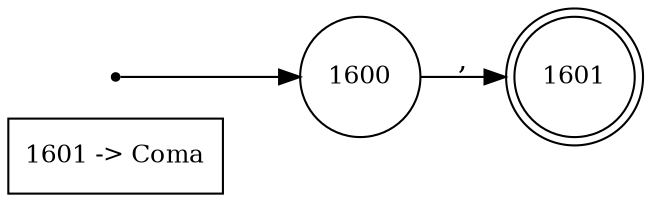 digraph finite_state_machine {
	rankdir=LR;
	size="8,5"

	node [shape = rectangle, label="1601 -> Coma", fontsize=12] token1601;

	node [shape = circle, label="1600", fontsize=12, color=black] 1600;
	node [shape = doublecircle, label="1601", fontsize=12, color=black] 1601;

	node [shape = point, color=black] q0;
	q0	->	1600;

	1600	->	1601	[ label = "," ];
}
